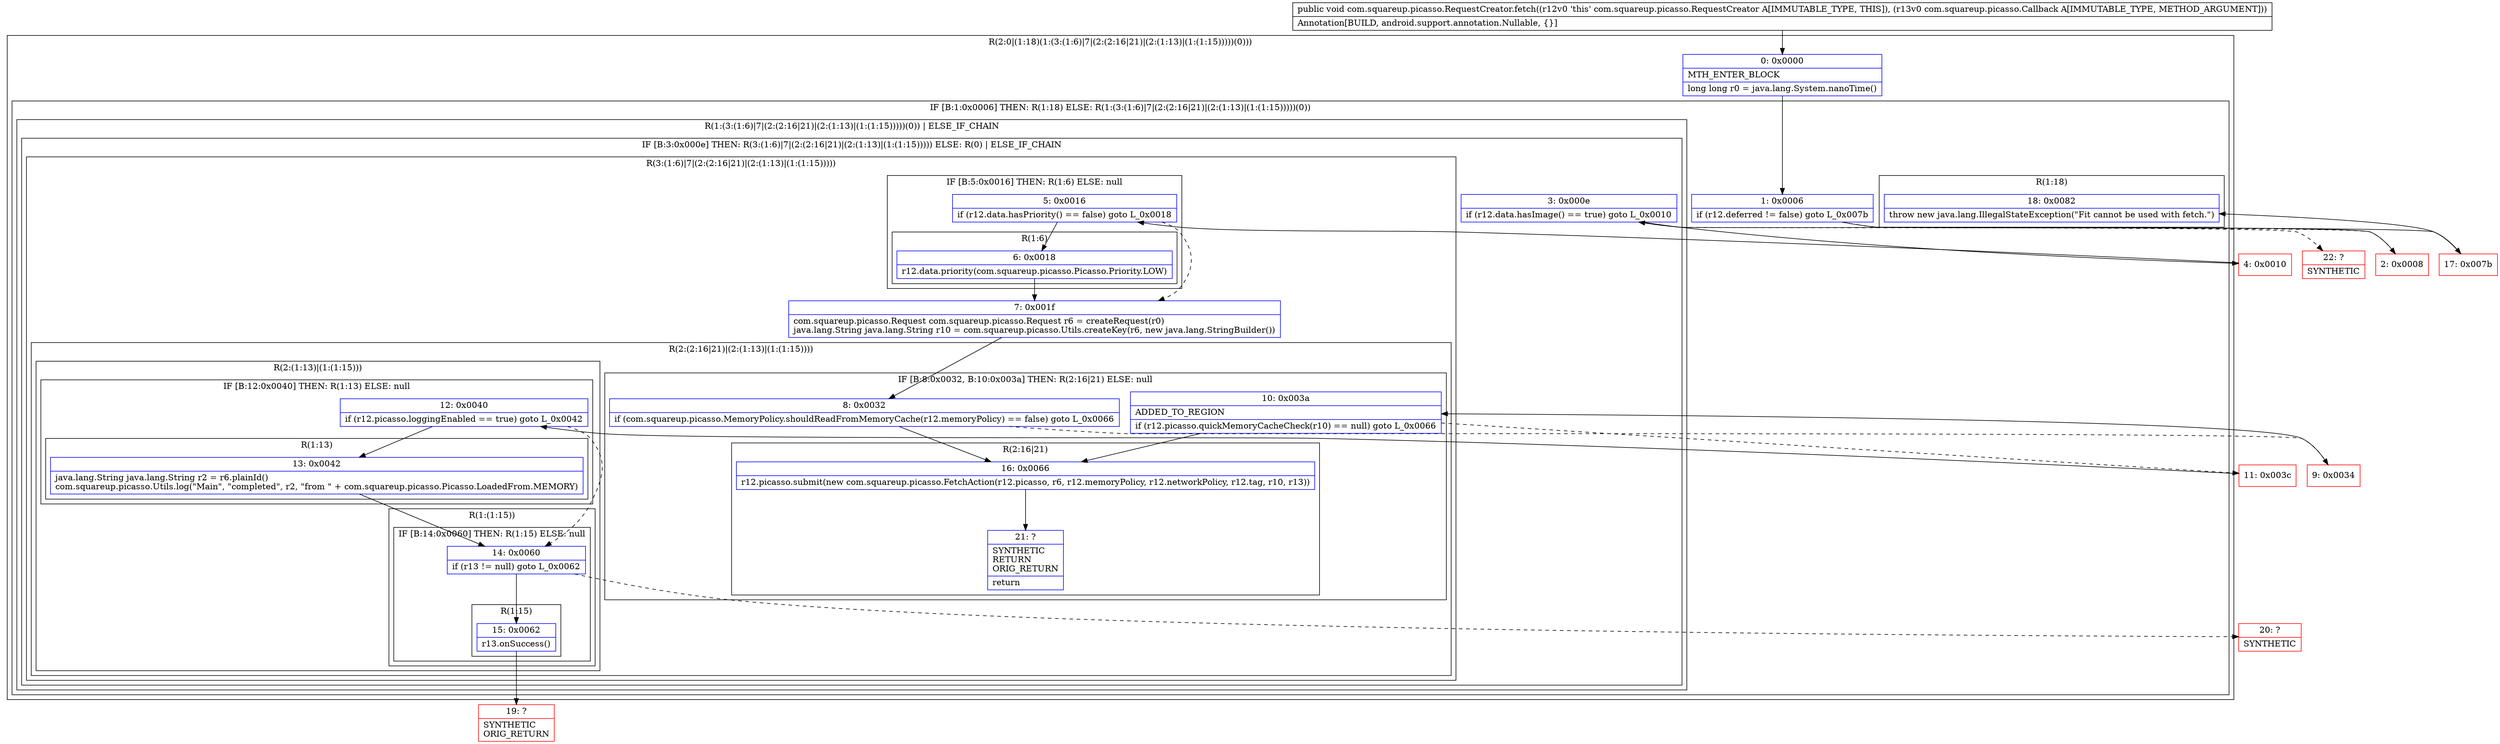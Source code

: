 digraph "CFG forcom.squareup.picasso.RequestCreator.fetch(Lcom\/squareup\/picasso\/Callback;)V" {
subgraph cluster_Region_1238848049 {
label = "R(2:0|(1:18)(1:(3:(1:6)|7|(2:(2:16|21)|(2:(1:13)|(1:(1:15)))))(0)))";
node [shape=record,color=blue];
Node_0 [shape=record,label="{0\:\ 0x0000|MTH_ENTER_BLOCK\l|long long r0 = java.lang.System.nanoTime()\l}"];
subgraph cluster_IfRegion_1541249698 {
label = "IF [B:1:0x0006] THEN: R(1:18) ELSE: R(1:(3:(1:6)|7|(2:(2:16|21)|(2:(1:13)|(1:(1:15)))))(0))";
node [shape=record,color=blue];
Node_1 [shape=record,label="{1\:\ 0x0006|if (r12.deferred != false) goto L_0x007b\l}"];
subgraph cluster_Region_767101028 {
label = "R(1:18)";
node [shape=record,color=blue];
Node_18 [shape=record,label="{18\:\ 0x0082|throw new java.lang.IllegalStateException(\"Fit cannot be used with fetch.\")\l}"];
}
subgraph cluster_Region_1952584646 {
label = "R(1:(3:(1:6)|7|(2:(2:16|21)|(2:(1:13)|(1:(1:15)))))(0)) | ELSE_IF_CHAIN\l";
node [shape=record,color=blue];
subgraph cluster_IfRegion_723256319 {
label = "IF [B:3:0x000e] THEN: R(3:(1:6)|7|(2:(2:16|21)|(2:(1:13)|(1:(1:15))))) ELSE: R(0) | ELSE_IF_CHAIN\l";
node [shape=record,color=blue];
Node_3 [shape=record,label="{3\:\ 0x000e|if (r12.data.hasImage() == true) goto L_0x0010\l}"];
subgraph cluster_Region_415669928 {
label = "R(3:(1:6)|7|(2:(2:16|21)|(2:(1:13)|(1:(1:15)))))";
node [shape=record,color=blue];
subgraph cluster_IfRegion_480482484 {
label = "IF [B:5:0x0016] THEN: R(1:6) ELSE: null";
node [shape=record,color=blue];
Node_5 [shape=record,label="{5\:\ 0x0016|if (r12.data.hasPriority() == false) goto L_0x0018\l}"];
subgraph cluster_Region_2042381676 {
label = "R(1:6)";
node [shape=record,color=blue];
Node_6 [shape=record,label="{6\:\ 0x0018|r12.data.priority(com.squareup.picasso.Picasso.Priority.LOW)\l}"];
}
}
Node_7 [shape=record,label="{7\:\ 0x001f|com.squareup.picasso.Request com.squareup.picasso.Request r6 = createRequest(r0)\ljava.lang.String java.lang.String r10 = com.squareup.picasso.Utils.createKey(r6, new java.lang.StringBuilder())\l}"];
subgraph cluster_Region_497321406 {
label = "R(2:(2:16|21)|(2:(1:13)|(1:(1:15))))";
node [shape=record,color=blue];
subgraph cluster_IfRegion_498708660 {
label = "IF [B:8:0x0032, B:10:0x003a] THEN: R(2:16|21) ELSE: null";
node [shape=record,color=blue];
Node_8 [shape=record,label="{8\:\ 0x0032|if (com.squareup.picasso.MemoryPolicy.shouldReadFromMemoryCache(r12.memoryPolicy) == false) goto L_0x0066\l}"];
Node_10 [shape=record,label="{10\:\ 0x003a|ADDED_TO_REGION\l|if (r12.picasso.quickMemoryCacheCheck(r10) == null) goto L_0x0066\l}"];
subgraph cluster_Region_1133824686 {
label = "R(2:16|21)";
node [shape=record,color=blue];
Node_16 [shape=record,label="{16\:\ 0x0066|r12.picasso.submit(new com.squareup.picasso.FetchAction(r12.picasso, r6, r12.memoryPolicy, r12.networkPolicy, r12.tag, r10, r13))\l}"];
Node_21 [shape=record,label="{21\:\ ?|SYNTHETIC\lRETURN\lORIG_RETURN\l|return\l}"];
}
}
subgraph cluster_Region_1458339342 {
label = "R(2:(1:13)|(1:(1:15)))";
node [shape=record,color=blue];
subgraph cluster_IfRegion_1458194003 {
label = "IF [B:12:0x0040] THEN: R(1:13) ELSE: null";
node [shape=record,color=blue];
Node_12 [shape=record,label="{12\:\ 0x0040|if (r12.picasso.loggingEnabled == true) goto L_0x0042\l}"];
subgraph cluster_Region_1854681486 {
label = "R(1:13)";
node [shape=record,color=blue];
Node_13 [shape=record,label="{13\:\ 0x0042|java.lang.String java.lang.String r2 = r6.plainId()\lcom.squareup.picasso.Utils.log(\"Main\", \"completed\", r2, \"from \" + com.squareup.picasso.Picasso.LoadedFrom.MEMORY)\l}"];
}
}
subgraph cluster_Region_1298595527 {
label = "R(1:(1:15))";
node [shape=record,color=blue];
subgraph cluster_IfRegion_1960184736 {
label = "IF [B:14:0x0060] THEN: R(1:15) ELSE: null";
node [shape=record,color=blue];
Node_14 [shape=record,label="{14\:\ 0x0060|if (r13 != null) goto L_0x0062\l}"];
subgraph cluster_Region_1107236666 {
label = "R(1:15)";
node [shape=record,color=blue];
Node_15 [shape=record,label="{15\:\ 0x0062|r13.onSuccess()\l}"];
}
}
}
}
}
}
subgraph cluster_Region_1159928200 {
label = "R(0)";
node [shape=record,color=blue];
}
}
}
}
}
Node_2 [shape=record,color=red,label="{2\:\ 0x0008}"];
Node_4 [shape=record,color=red,label="{4\:\ 0x0010}"];
Node_9 [shape=record,color=red,label="{9\:\ 0x0034}"];
Node_11 [shape=record,color=red,label="{11\:\ 0x003c}"];
Node_17 [shape=record,color=red,label="{17\:\ 0x007b}"];
Node_19 [shape=record,color=red,label="{19\:\ ?|SYNTHETIC\lORIG_RETURN\l}"];
Node_20 [shape=record,color=red,label="{20\:\ ?|SYNTHETIC\l}"];
Node_22 [shape=record,color=red,label="{22\:\ ?|SYNTHETIC\l}"];
MethodNode[shape=record,label="{public void com.squareup.picasso.RequestCreator.fetch((r12v0 'this' com.squareup.picasso.RequestCreator A[IMMUTABLE_TYPE, THIS]), (r13v0 com.squareup.picasso.Callback A[IMMUTABLE_TYPE, METHOD_ARGUMENT]))  | Annotation[BUILD, android.support.annotation.Nullable, \{\}]\l}"];
MethodNode -> Node_0;
Node_0 -> Node_1;
Node_1 -> Node_2[style=dashed];
Node_1 -> Node_17;
Node_3 -> Node_4;
Node_3 -> Node_22[style=dashed];
Node_5 -> Node_6;
Node_5 -> Node_7[style=dashed];
Node_6 -> Node_7;
Node_7 -> Node_8;
Node_8 -> Node_9[style=dashed];
Node_8 -> Node_16;
Node_10 -> Node_11[style=dashed];
Node_10 -> Node_16;
Node_16 -> Node_21;
Node_12 -> Node_13;
Node_12 -> Node_14[style=dashed];
Node_13 -> Node_14;
Node_14 -> Node_15;
Node_14 -> Node_20[style=dashed];
Node_15 -> Node_19;
Node_2 -> Node_3;
Node_4 -> Node_5;
Node_9 -> Node_10;
Node_11 -> Node_12;
Node_17 -> Node_18;
}


